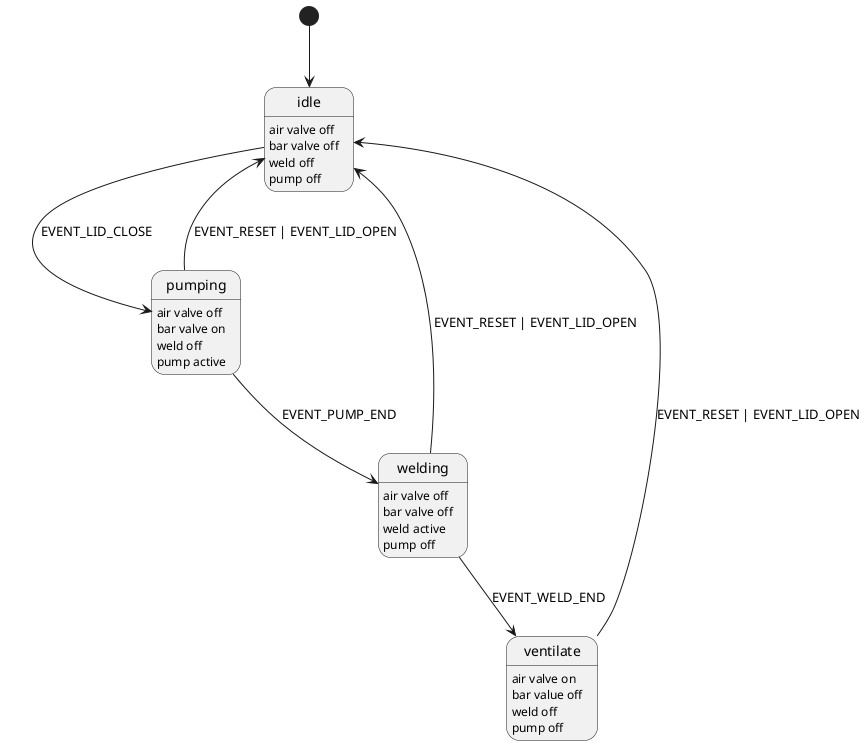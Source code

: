 @startuml
' Use https://liveuml.com/ to visualize
[*] --> idle
idle --> pumping : EVENT_LID_CLOSE
idle : air valve off
idle : bar valve off
idle : weld off
idle : pump off
pumping --> welding : EVENT_PUMP_END
pumping --> idle : EVENT_RESET | EVENT_LID_OPEN
pumping : air valve off
pumping : bar valve on
pumping : weld off
pumping : pump active
welding --> ventilate: EVENT_WELD_END
welding --> idle : EVENT_RESET | EVENT_LID_OPEN
welding : air valve off
welding : bar valve off
welding : weld active
welding : pump off
ventilate --> idle : EVENT_RESET | EVENT_LID_OPEN
ventilate : air valve on
ventilate : bar value off
ventilate : weld off
ventilate : pump off
@enduml